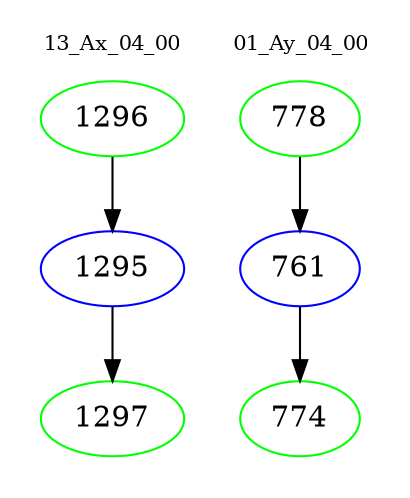 digraph{
subgraph cluster_0 {
color = white
label = "13_Ax_04_00";
fontsize=10;
T0_1296 [label="1296", color="green"]
T0_1296 -> T0_1295 [color="black"]
T0_1295 [label="1295", color="blue"]
T0_1295 -> T0_1297 [color="black"]
T0_1297 [label="1297", color="green"]
}
subgraph cluster_1 {
color = white
label = "01_Ay_04_00";
fontsize=10;
T1_778 [label="778", color="green"]
T1_778 -> T1_761 [color="black"]
T1_761 [label="761", color="blue"]
T1_761 -> T1_774 [color="black"]
T1_774 [label="774", color="green"]
}
}
